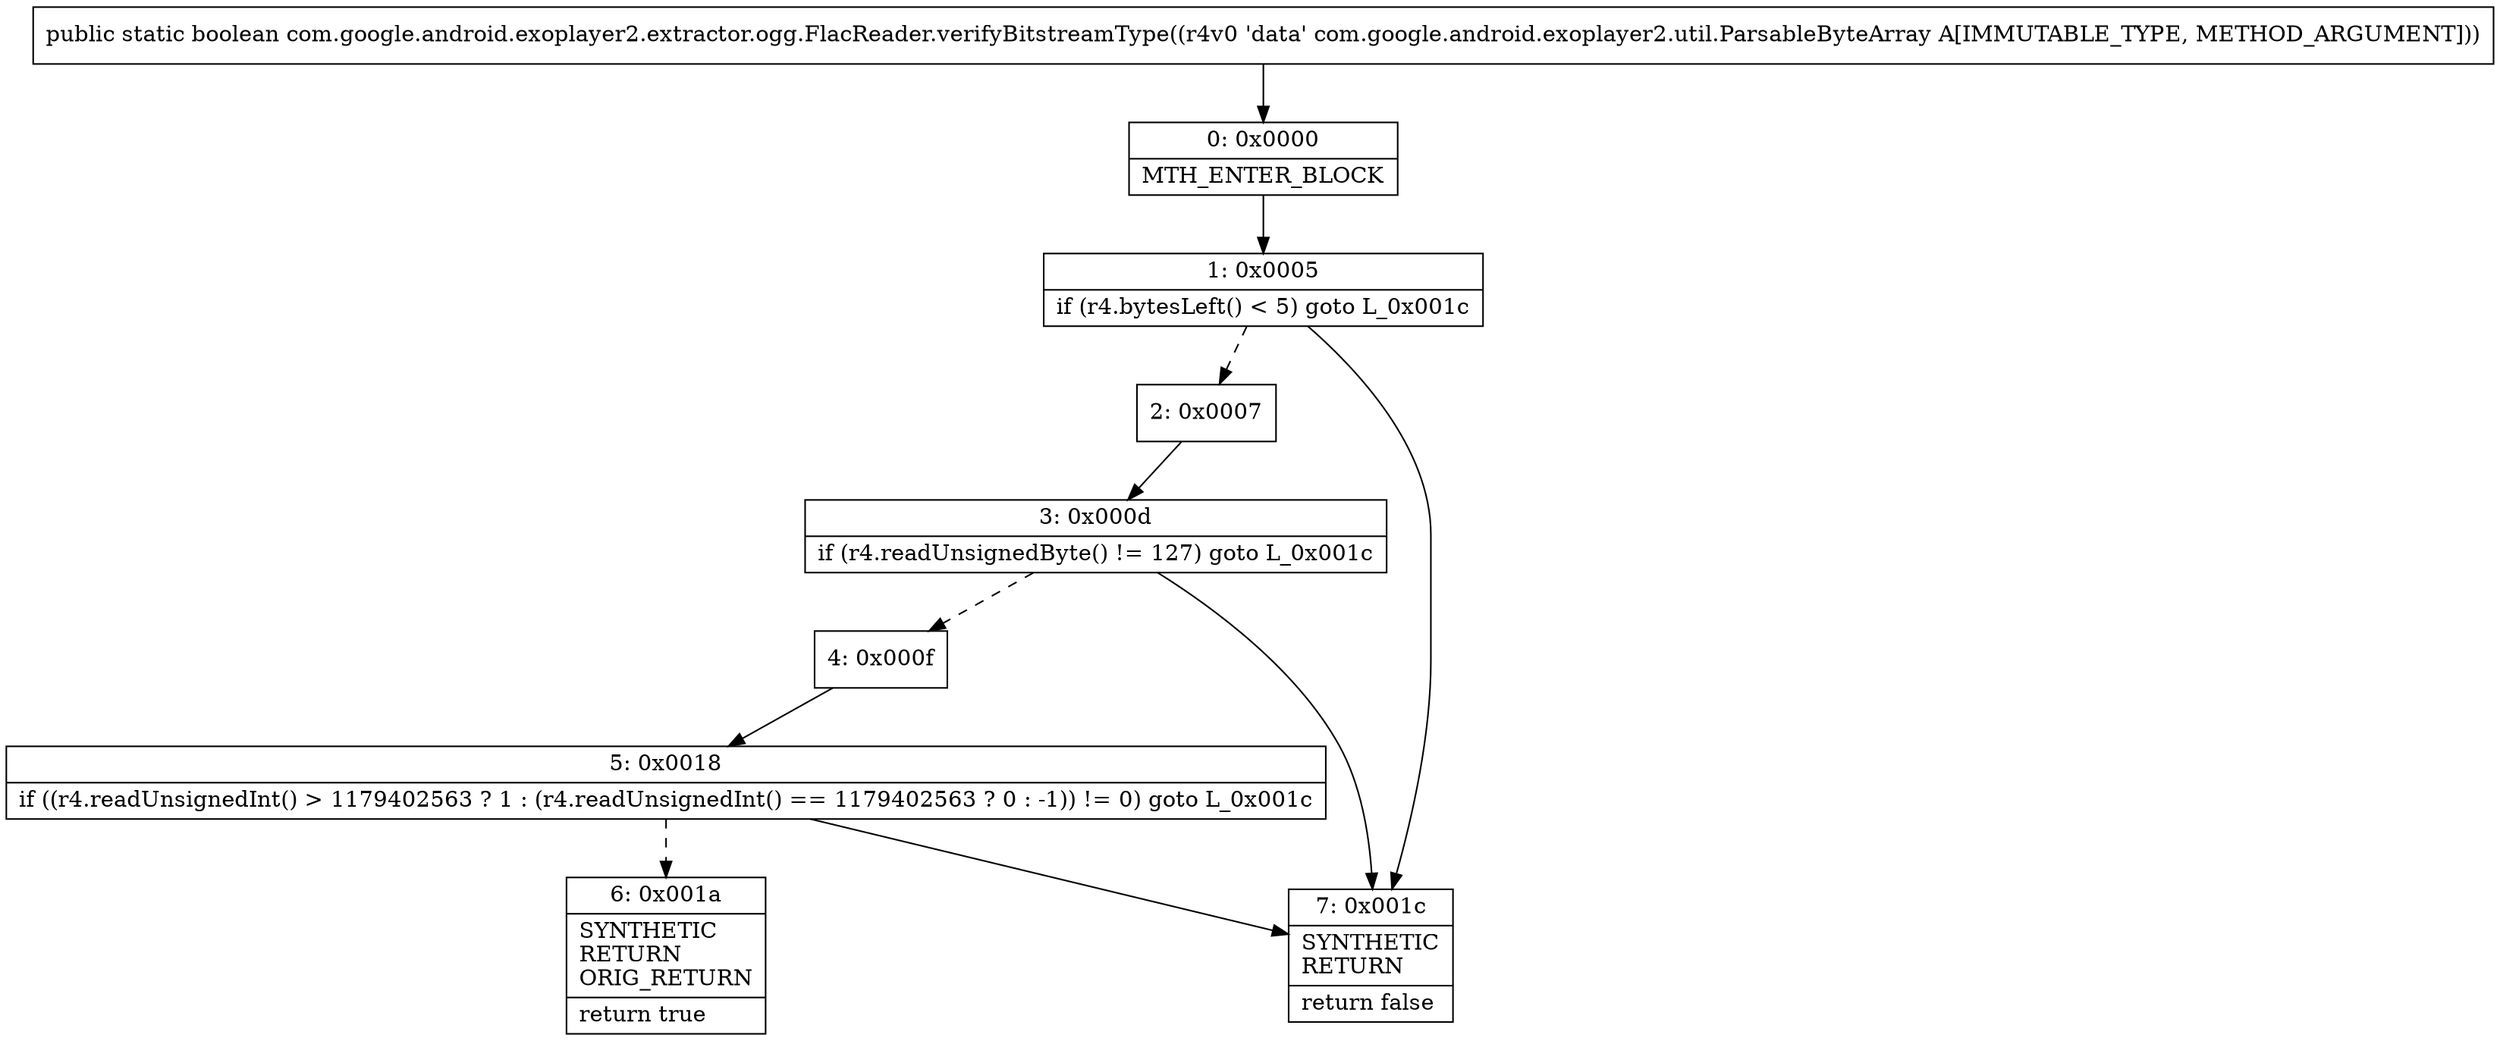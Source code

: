 digraph "CFG forcom.google.android.exoplayer2.extractor.ogg.FlacReader.verifyBitstreamType(Lcom\/google\/android\/exoplayer2\/util\/ParsableByteArray;)Z" {
Node_0 [shape=record,label="{0\:\ 0x0000|MTH_ENTER_BLOCK\l}"];
Node_1 [shape=record,label="{1\:\ 0x0005|if (r4.bytesLeft() \< 5) goto L_0x001c\l}"];
Node_2 [shape=record,label="{2\:\ 0x0007}"];
Node_3 [shape=record,label="{3\:\ 0x000d|if (r4.readUnsignedByte() != 127) goto L_0x001c\l}"];
Node_4 [shape=record,label="{4\:\ 0x000f}"];
Node_5 [shape=record,label="{5\:\ 0x0018|if ((r4.readUnsignedInt() \> 1179402563 ? 1 : (r4.readUnsignedInt() == 1179402563 ? 0 : \-1)) != 0) goto L_0x001c\l}"];
Node_6 [shape=record,label="{6\:\ 0x001a|SYNTHETIC\lRETURN\lORIG_RETURN\l|return true\l}"];
Node_7 [shape=record,label="{7\:\ 0x001c|SYNTHETIC\lRETURN\l|return false\l}"];
MethodNode[shape=record,label="{public static boolean com.google.android.exoplayer2.extractor.ogg.FlacReader.verifyBitstreamType((r4v0 'data' com.google.android.exoplayer2.util.ParsableByteArray A[IMMUTABLE_TYPE, METHOD_ARGUMENT])) }"];
MethodNode -> Node_0;
Node_0 -> Node_1;
Node_1 -> Node_2[style=dashed];
Node_1 -> Node_7;
Node_2 -> Node_3;
Node_3 -> Node_4[style=dashed];
Node_3 -> Node_7;
Node_4 -> Node_5;
Node_5 -> Node_6[style=dashed];
Node_5 -> Node_7;
}

